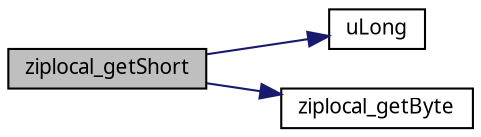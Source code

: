 digraph G
{
  edge [fontname="FreeSans.ttf",fontsize="10",labelfontname="FreeSans.ttf",labelfontsize="10"];
  node [fontname="FreeSans.ttf",fontsize="10",shape=record];
  rankdir=LR;
  Node1 [label="ziplocal_getShort",height=0.2,width=0.4,color="black", fillcolor="grey75", style="filled" fontcolor="black"];
  Node1 -> Node2 [color="midnightblue",fontsize="10",style="solid",fontname="FreeSans.ttf"];
  Node2 [label="uLong",height=0.2,width=0.4,color="black", fillcolor="white", style="filled",URL="$ioapi_8h.html#a50e9e9d5c30e481de822ad68fe537986"];
  Node1 -> Node3 [color="midnightblue",fontsize="10",style="solid",fontname="FreeSans.ttf"];
  Node3 [label="ziplocal_getByte",height=0.2,width=0.4,color="black", fillcolor="white", style="filled",URL="$zip_8c.html#ac535025c7ad3c3c0f928fceb7bc3e81f"];
}
